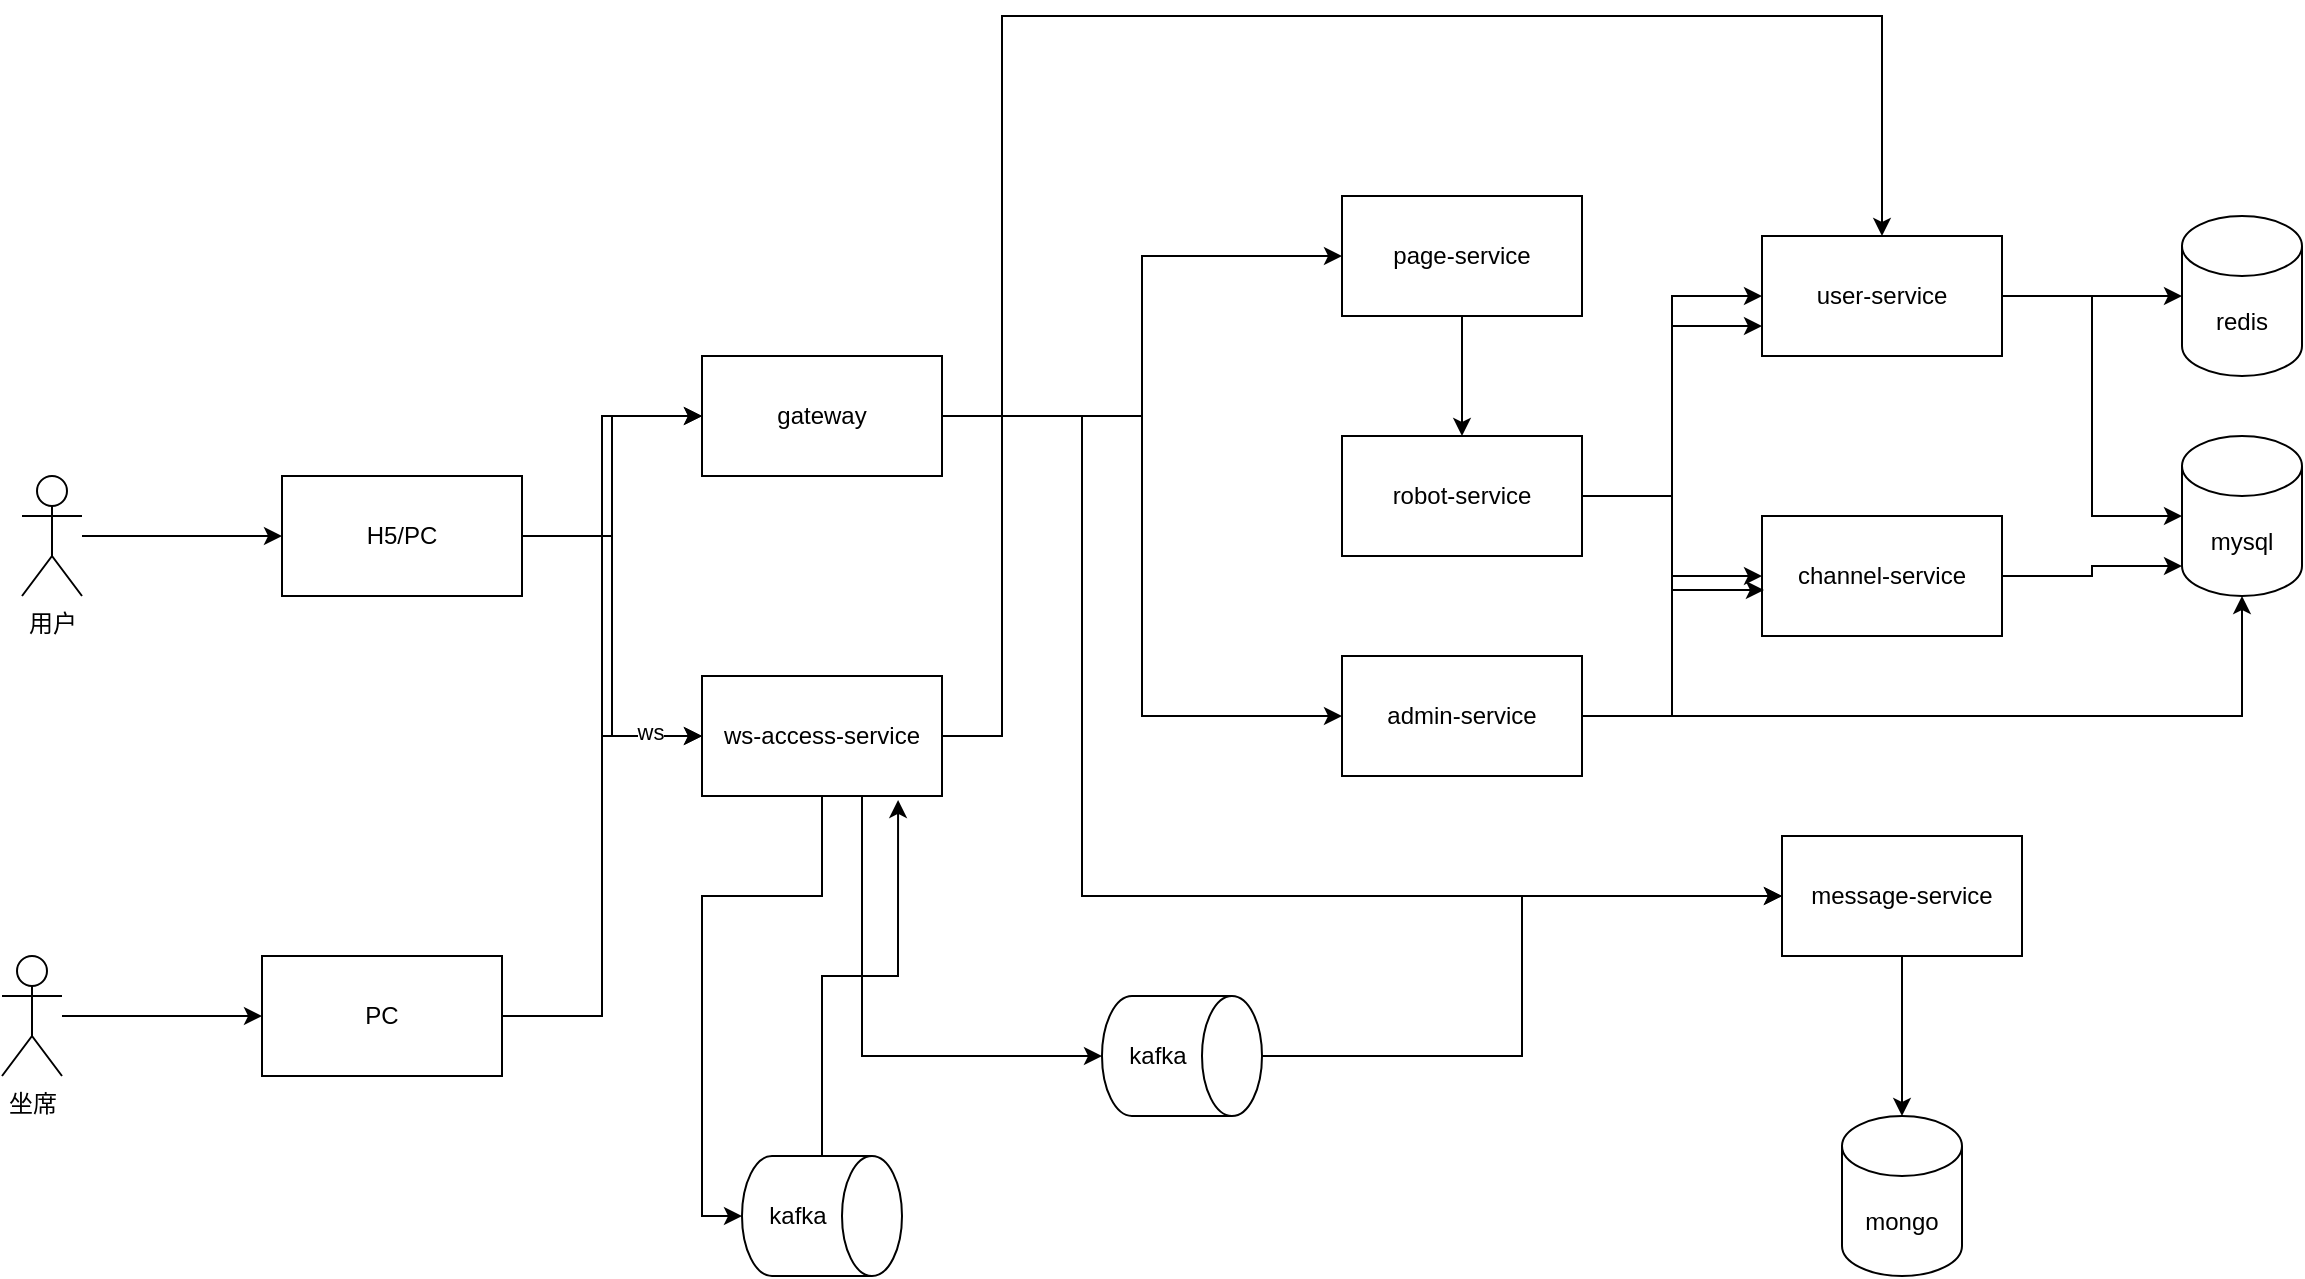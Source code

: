 <mxfile version="26.0.3">
  <diagram name="第 1 页" id="k-0D-_ui1jZmg8rF7zh0">
    <mxGraphModel dx="2188" dy="794" grid="1" gridSize="10" guides="1" tooltips="1" connect="1" arrows="1" fold="1" page="1" pageScale="1" pageWidth="827" pageHeight="1169" math="0" shadow="0">
      <root>
        <mxCell id="0" />
        <mxCell id="1" parent="0" />
        <mxCell id="_Z_uj8p7wO4dFAmXwdgx-9" style="edgeStyle=orthogonalEdgeStyle;rounded=0;orthogonalLoop=1;jettySize=auto;html=1;entryX=0;entryY=0.5;entryDx=0;entryDy=0;" edge="1" parent="1" source="_Z_uj8p7wO4dFAmXwdgx-1" target="_Z_uj8p7wO4dFAmXwdgx-8">
          <mxGeometry relative="1" as="geometry" />
        </mxCell>
        <mxCell id="_Z_uj8p7wO4dFAmXwdgx-1" value="用户" style="shape=umlActor;verticalLabelPosition=bottom;verticalAlign=top;html=1;outlineConnect=0;" vertex="1" parent="1">
          <mxGeometry x="-180" y="270" width="30" height="60" as="geometry" />
        </mxCell>
        <mxCell id="_Z_uj8p7wO4dFAmXwdgx-26" style="edgeStyle=orthogonalEdgeStyle;rounded=0;orthogonalLoop=1;jettySize=auto;html=1;entryX=0;entryY=0.5;entryDx=0;entryDy=0;" edge="1" parent="1" source="_Z_uj8p7wO4dFAmXwdgx-2" target="_Z_uj8p7wO4dFAmXwdgx-25">
          <mxGeometry relative="1" as="geometry" />
        </mxCell>
        <mxCell id="_Z_uj8p7wO4dFAmXwdgx-2" value="坐席" style="shape=umlActor;verticalLabelPosition=bottom;verticalAlign=top;html=1;outlineConnect=0;" vertex="1" parent="1">
          <mxGeometry x="-190" y="510" width="30" height="60" as="geometry" />
        </mxCell>
        <mxCell id="_Z_uj8p7wO4dFAmXwdgx-20" style="edgeStyle=orthogonalEdgeStyle;rounded=0;orthogonalLoop=1;jettySize=auto;html=1;exitX=1;exitY=0.5;exitDx=0;exitDy=0;entryX=0;entryY=0.5;entryDx=0;entryDy=0;" edge="1" parent="1" source="_Z_uj8p7wO4dFAmXwdgx-3" target="_Z_uj8p7wO4dFAmXwdgx-19">
          <mxGeometry relative="1" as="geometry" />
        </mxCell>
        <mxCell id="_Z_uj8p7wO4dFAmXwdgx-30" style="edgeStyle=orthogonalEdgeStyle;rounded=0;orthogonalLoop=1;jettySize=auto;html=1;entryX=0;entryY=0.5;entryDx=0;entryDy=0;" edge="1" parent="1" source="_Z_uj8p7wO4dFAmXwdgx-3" target="_Z_uj8p7wO4dFAmXwdgx-29">
          <mxGeometry relative="1" as="geometry" />
        </mxCell>
        <mxCell id="_Z_uj8p7wO4dFAmXwdgx-37" style="edgeStyle=orthogonalEdgeStyle;rounded=0;orthogonalLoop=1;jettySize=auto;html=1;entryX=0;entryY=0.5;entryDx=0;entryDy=0;" edge="1" parent="1" source="_Z_uj8p7wO4dFAmXwdgx-3" target="_Z_uj8p7wO4dFAmXwdgx-35">
          <mxGeometry relative="1" as="geometry">
            <Array as="points">
              <mxPoint x="350" y="240" />
              <mxPoint x="350" y="480" />
            </Array>
          </mxGeometry>
        </mxCell>
        <mxCell id="_Z_uj8p7wO4dFAmXwdgx-3" value="gateway" style="rounded=0;whiteSpace=wrap;html=1;" vertex="1" parent="1">
          <mxGeometry x="160" y="210" width="120" height="60" as="geometry" />
        </mxCell>
        <mxCell id="_Z_uj8p7wO4dFAmXwdgx-4" value="user-service" style="rounded=0;whiteSpace=wrap;html=1;" vertex="1" parent="1">
          <mxGeometry x="690" y="150" width="120" height="60" as="geometry" />
        </mxCell>
        <mxCell id="_Z_uj8p7wO4dFAmXwdgx-5" value="channel-service" style="rounded=0;whiteSpace=wrap;html=1;" vertex="1" parent="1">
          <mxGeometry x="690" y="290" width="120" height="60" as="geometry" />
        </mxCell>
        <mxCell id="_Z_uj8p7wO4dFAmXwdgx-22" value="" style="edgeStyle=orthogonalEdgeStyle;rounded=0;orthogonalLoop=1;jettySize=auto;html=1;" edge="1" parent="1" source="_Z_uj8p7wO4dFAmXwdgx-6" target="_Z_uj8p7wO4dFAmXwdgx-5">
          <mxGeometry relative="1" as="geometry" />
        </mxCell>
        <mxCell id="_Z_uj8p7wO4dFAmXwdgx-23" style="edgeStyle=orthogonalEdgeStyle;rounded=0;orthogonalLoop=1;jettySize=auto;html=1;entryX=0;entryY=0.5;entryDx=0;entryDy=0;" edge="1" parent="1" source="_Z_uj8p7wO4dFAmXwdgx-6" target="_Z_uj8p7wO4dFAmXwdgx-4">
          <mxGeometry relative="1" as="geometry" />
        </mxCell>
        <mxCell id="_Z_uj8p7wO4dFAmXwdgx-6" value="robot-service" style="rounded=0;whiteSpace=wrap;html=1;" vertex="1" parent="1">
          <mxGeometry x="480" y="250" width="120" height="60" as="geometry" />
        </mxCell>
        <mxCell id="_Z_uj8p7wO4dFAmXwdgx-34" style="edgeStyle=orthogonalEdgeStyle;rounded=0;orthogonalLoop=1;jettySize=auto;html=1;entryX=0.5;entryY=0;entryDx=0;entryDy=0;" edge="1" parent="1" source="_Z_uj8p7wO4dFAmXwdgx-7" target="_Z_uj8p7wO4dFAmXwdgx-4">
          <mxGeometry relative="1" as="geometry">
            <Array as="points">
              <mxPoint x="310" y="400" />
              <mxPoint x="310" y="40" />
              <mxPoint x="750" y="40" />
            </Array>
          </mxGeometry>
        </mxCell>
        <mxCell id="_Z_uj8p7wO4dFAmXwdgx-36" style="edgeStyle=orthogonalEdgeStyle;rounded=0;orthogonalLoop=1;jettySize=auto;html=1;entryX=0.5;entryY=1;entryDx=0;entryDy=0;entryPerimeter=0;" edge="1" parent="1" source="_Z_uj8p7wO4dFAmXwdgx-7" target="_Z_uj8p7wO4dFAmXwdgx-38">
          <mxGeometry relative="1" as="geometry">
            <Array as="points">
              <mxPoint x="240" y="560" />
            </Array>
          </mxGeometry>
        </mxCell>
        <mxCell id="_Z_uj8p7wO4dFAmXwdgx-7" value="ws-access-service" style="rounded=0;whiteSpace=wrap;html=1;" vertex="1" parent="1">
          <mxGeometry x="160" y="370" width="120" height="60" as="geometry" />
        </mxCell>
        <mxCell id="_Z_uj8p7wO4dFAmXwdgx-12" style="edgeStyle=orthogonalEdgeStyle;rounded=0;orthogonalLoop=1;jettySize=auto;html=1;entryX=0;entryY=0.5;entryDx=0;entryDy=0;" edge="1" parent="1" source="_Z_uj8p7wO4dFAmXwdgx-8" target="_Z_uj8p7wO4dFAmXwdgx-3">
          <mxGeometry relative="1" as="geometry" />
        </mxCell>
        <mxCell id="_Z_uj8p7wO4dFAmXwdgx-13" style="edgeStyle=orthogonalEdgeStyle;rounded=0;orthogonalLoop=1;jettySize=auto;html=1;entryX=0;entryY=0.5;entryDx=0;entryDy=0;" edge="1" parent="1" source="_Z_uj8p7wO4dFAmXwdgx-8" target="_Z_uj8p7wO4dFAmXwdgx-7">
          <mxGeometry relative="1" as="geometry" />
        </mxCell>
        <mxCell id="_Z_uj8p7wO4dFAmXwdgx-8" value="H5/PC" style="rounded=0;whiteSpace=wrap;html=1;" vertex="1" parent="1">
          <mxGeometry x="-50" y="270" width="120" height="60" as="geometry" />
        </mxCell>
        <mxCell id="_Z_uj8p7wO4dFAmXwdgx-21" style="edgeStyle=orthogonalEdgeStyle;rounded=0;orthogonalLoop=1;jettySize=auto;html=1;entryX=0.5;entryY=0;entryDx=0;entryDy=0;" edge="1" parent="1" source="_Z_uj8p7wO4dFAmXwdgx-19" target="_Z_uj8p7wO4dFAmXwdgx-6">
          <mxGeometry relative="1" as="geometry" />
        </mxCell>
        <mxCell id="_Z_uj8p7wO4dFAmXwdgx-19" value="page-service" style="rounded=0;whiteSpace=wrap;html=1;" vertex="1" parent="1">
          <mxGeometry x="480" y="130" width="120" height="60" as="geometry" />
        </mxCell>
        <mxCell id="_Z_uj8p7wO4dFAmXwdgx-24" value="redis" style="shape=cylinder3;whiteSpace=wrap;html=1;boundedLbl=1;backgroundOutline=1;size=15;" vertex="1" parent="1">
          <mxGeometry x="900" y="140" width="60" height="80" as="geometry" />
        </mxCell>
        <mxCell id="_Z_uj8p7wO4dFAmXwdgx-27" style="edgeStyle=orthogonalEdgeStyle;rounded=0;orthogonalLoop=1;jettySize=auto;html=1;entryX=0;entryY=0.5;entryDx=0;entryDy=0;" edge="1" parent="1" source="_Z_uj8p7wO4dFAmXwdgx-25" target="_Z_uj8p7wO4dFAmXwdgx-3">
          <mxGeometry relative="1" as="geometry" />
        </mxCell>
        <mxCell id="_Z_uj8p7wO4dFAmXwdgx-28" style="edgeStyle=orthogonalEdgeStyle;rounded=0;orthogonalLoop=1;jettySize=auto;html=1;entryX=0;entryY=0.5;entryDx=0;entryDy=0;" edge="1" parent="1" source="_Z_uj8p7wO4dFAmXwdgx-25" target="_Z_uj8p7wO4dFAmXwdgx-7">
          <mxGeometry relative="1" as="geometry" />
        </mxCell>
        <mxCell id="_Z_uj8p7wO4dFAmXwdgx-43" value="ws" style="edgeLabel;html=1;align=center;verticalAlign=middle;resizable=0;points=[];" vertex="1" connectable="0" parent="_Z_uj8p7wO4dFAmXwdgx-28">
          <mxGeometry x="0.783" y="2" relative="1" as="geometry">
            <mxPoint as="offset" />
          </mxGeometry>
        </mxCell>
        <mxCell id="_Z_uj8p7wO4dFAmXwdgx-25" value="PC" style="rounded=0;whiteSpace=wrap;html=1;" vertex="1" parent="1">
          <mxGeometry x="-60" y="510" width="120" height="60" as="geometry" />
        </mxCell>
        <mxCell id="_Z_uj8p7wO4dFAmXwdgx-31" style="edgeStyle=orthogonalEdgeStyle;rounded=0;orthogonalLoop=1;jettySize=auto;html=1;entryX=0;entryY=0.75;entryDx=0;entryDy=0;" edge="1" parent="1" source="_Z_uj8p7wO4dFAmXwdgx-29" target="_Z_uj8p7wO4dFAmXwdgx-4">
          <mxGeometry relative="1" as="geometry" />
        </mxCell>
        <mxCell id="_Z_uj8p7wO4dFAmXwdgx-29" value="admin-service" style="rounded=0;whiteSpace=wrap;html=1;" vertex="1" parent="1">
          <mxGeometry x="480" y="360" width="120" height="60" as="geometry" />
        </mxCell>
        <mxCell id="_Z_uj8p7wO4dFAmXwdgx-32" style="edgeStyle=orthogonalEdgeStyle;rounded=0;orthogonalLoop=1;jettySize=auto;html=1;entryX=0.008;entryY=0.617;entryDx=0;entryDy=0;entryPerimeter=0;" edge="1" parent="1" source="_Z_uj8p7wO4dFAmXwdgx-29" target="_Z_uj8p7wO4dFAmXwdgx-5">
          <mxGeometry relative="1" as="geometry" />
        </mxCell>
        <mxCell id="_Z_uj8p7wO4dFAmXwdgx-33" style="edgeStyle=orthogonalEdgeStyle;rounded=0;orthogonalLoop=1;jettySize=auto;html=1;entryX=0;entryY=0.5;entryDx=0;entryDy=0;entryPerimeter=0;" edge="1" parent="1" source="_Z_uj8p7wO4dFAmXwdgx-4" target="_Z_uj8p7wO4dFAmXwdgx-24">
          <mxGeometry relative="1" as="geometry" />
        </mxCell>
        <mxCell id="_Z_uj8p7wO4dFAmXwdgx-53" style="edgeStyle=orthogonalEdgeStyle;rounded=0;orthogonalLoop=1;jettySize=auto;html=1;" edge="1" parent="1" source="_Z_uj8p7wO4dFAmXwdgx-35" target="_Z_uj8p7wO4dFAmXwdgx-52">
          <mxGeometry relative="1" as="geometry" />
        </mxCell>
        <mxCell id="_Z_uj8p7wO4dFAmXwdgx-35" value="message-service" style="rounded=0;whiteSpace=wrap;html=1;" vertex="1" parent="1">
          <mxGeometry x="700" y="450" width="120" height="60" as="geometry" />
        </mxCell>
        <mxCell id="_Z_uj8p7wO4dFAmXwdgx-39" style="edgeStyle=orthogonalEdgeStyle;rounded=0;orthogonalLoop=1;jettySize=auto;html=1;entryX=0;entryY=0.5;entryDx=0;entryDy=0;" edge="1" parent="1" source="_Z_uj8p7wO4dFAmXwdgx-38" target="_Z_uj8p7wO4dFAmXwdgx-35">
          <mxGeometry relative="1" as="geometry" />
        </mxCell>
        <mxCell id="_Z_uj8p7wO4dFAmXwdgx-38" value="kafka" style="shape=cylinder3;whiteSpace=wrap;html=1;boundedLbl=1;backgroundOutline=1;size=15;direction=south;" vertex="1" parent="1">
          <mxGeometry x="360" y="530" width="80" height="60" as="geometry" />
        </mxCell>
        <mxCell id="_Z_uj8p7wO4dFAmXwdgx-40" value="kafka" style="shape=cylinder3;whiteSpace=wrap;html=1;boundedLbl=1;backgroundOutline=1;size=15;direction=south;" vertex="1" parent="1">
          <mxGeometry x="180" y="610" width="80" height="60" as="geometry" />
        </mxCell>
        <mxCell id="_Z_uj8p7wO4dFAmXwdgx-41" style="edgeStyle=orthogonalEdgeStyle;rounded=0;orthogonalLoop=1;jettySize=auto;html=1;entryX=0.5;entryY=1;entryDx=0;entryDy=0;entryPerimeter=0;" edge="1" parent="1" source="_Z_uj8p7wO4dFAmXwdgx-7" target="_Z_uj8p7wO4dFAmXwdgx-40">
          <mxGeometry relative="1" as="geometry">
            <Array as="points">
              <mxPoint x="220" y="480" />
              <mxPoint x="160" y="480" />
              <mxPoint x="160" y="640" />
            </Array>
          </mxGeometry>
        </mxCell>
        <mxCell id="_Z_uj8p7wO4dFAmXwdgx-42" style="edgeStyle=orthogonalEdgeStyle;rounded=0;orthogonalLoop=1;jettySize=auto;html=1;entryX=0.817;entryY=1.033;entryDx=0;entryDy=0;entryPerimeter=0;" edge="1" parent="1" source="_Z_uj8p7wO4dFAmXwdgx-40" target="_Z_uj8p7wO4dFAmXwdgx-7">
          <mxGeometry relative="1" as="geometry" />
        </mxCell>
        <mxCell id="_Z_uj8p7wO4dFAmXwdgx-48" value="mysql" style="shape=cylinder3;whiteSpace=wrap;html=1;boundedLbl=1;backgroundOutline=1;size=15;" vertex="1" parent="1">
          <mxGeometry x="900" y="250" width="60" height="80" as="geometry" />
        </mxCell>
        <mxCell id="_Z_uj8p7wO4dFAmXwdgx-49" style="edgeStyle=orthogonalEdgeStyle;rounded=0;orthogonalLoop=1;jettySize=auto;html=1;entryX=0.5;entryY=1;entryDx=0;entryDy=0;entryPerimeter=0;" edge="1" parent="1" source="_Z_uj8p7wO4dFAmXwdgx-29" target="_Z_uj8p7wO4dFAmXwdgx-48">
          <mxGeometry relative="1" as="geometry" />
        </mxCell>
        <mxCell id="_Z_uj8p7wO4dFAmXwdgx-50" style="edgeStyle=orthogonalEdgeStyle;rounded=0;orthogonalLoop=1;jettySize=auto;html=1;entryX=0;entryY=0.5;entryDx=0;entryDy=0;entryPerimeter=0;" edge="1" parent="1" source="_Z_uj8p7wO4dFAmXwdgx-4" target="_Z_uj8p7wO4dFAmXwdgx-48">
          <mxGeometry relative="1" as="geometry" />
        </mxCell>
        <mxCell id="_Z_uj8p7wO4dFAmXwdgx-51" style="edgeStyle=orthogonalEdgeStyle;rounded=0;orthogonalLoop=1;jettySize=auto;html=1;entryX=0;entryY=1;entryDx=0;entryDy=-15;entryPerimeter=0;" edge="1" parent="1" source="_Z_uj8p7wO4dFAmXwdgx-5" target="_Z_uj8p7wO4dFAmXwdgx-48">
          <mxGeometry relative="1" as="geometry" />
        </mxCell>
        <mxCell id="_Z_uj8p7wO4dFAmXwdgx-52" value="mongo" style="shape=cylinder3;whiteSpace=wrap;html=1;boundedLbl=1;backgroundOutline=1;size=15;" vertex="1" parent="1">
          <mxGeometry x="730" y="590" width="60" height="80" as="geometry" />
        </mxCell>
      </root>
    </mxGraphModel>
  </diagram>
</mxfile>
